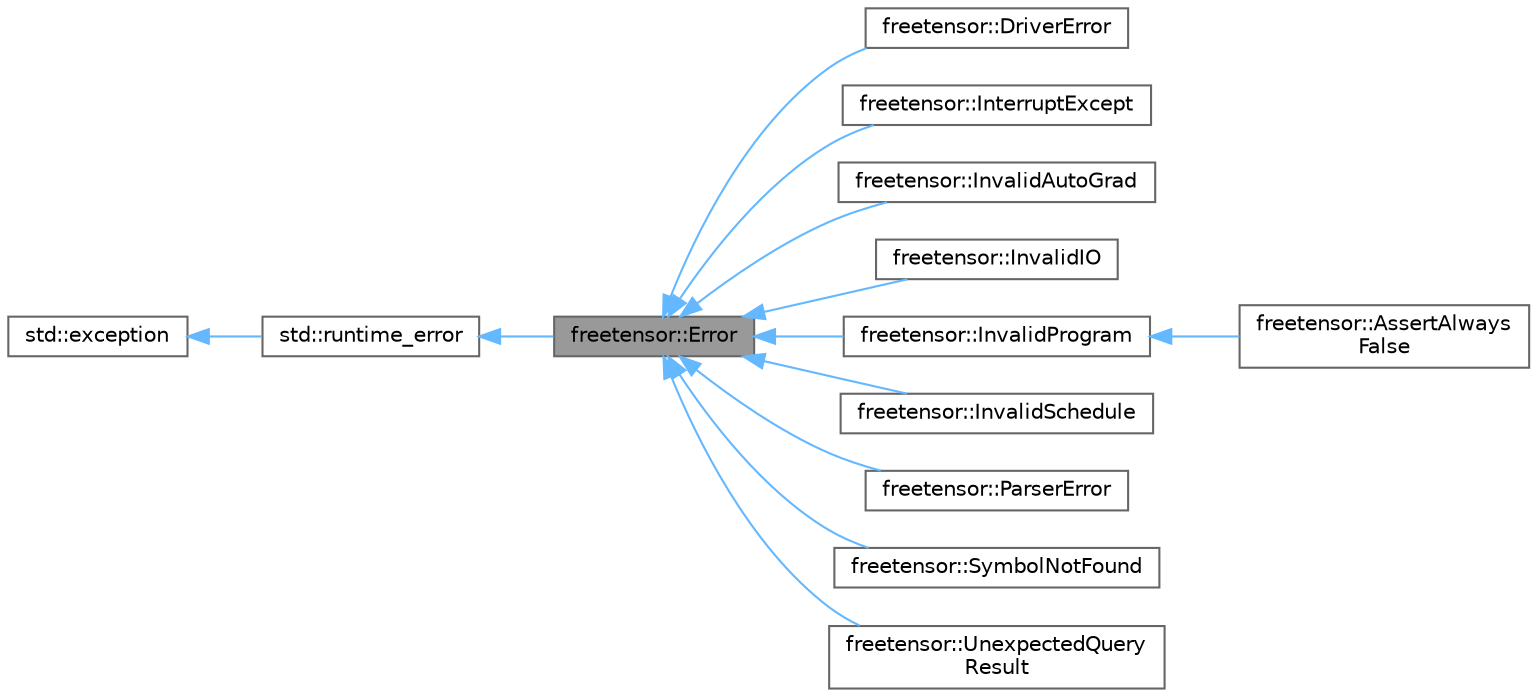 digraph "freetensor::Error"
{
 // LATEX_PDF_SIZE
  bgcolor="transparent";
  edge [fontname=Helvetica,fontsize=10,labelfontname=Helvetica,labelfontsize=10];
  node [fontname=Helvetica,fontsize=10,shape=box,height=0.2,width=0.4];
  rankdir="LR";
  Node1 [label="freetensor::Error",height=0.2,width=0.4,color="gray40", fillcolor="grey60", style="filled", fontcolor="black",tooltip=" "];
  Node2 -> Node1 [dir="back",color="steelblue1",style="solid"];
  Node2 [label="std::runtime_error",height=0.2,width=0.4,color="gray40", fillcolor="white", style="filled",tooltip=" "];
  Node3 -> Node2 [dir="back",color="steelblue1",style="solid"];
  Node3 [label="std::exception",height=0.2,width=0.4,color="gray40", fillcolor="white", style="filled",tooltip=" "];
  Node1 -> Node4 [dir="back",color="steelblue1",style="solid"];
  Node4 [label="freetensor::DriverError",height=0.2,width=0.4,color="gray40", fillcolor="white", style="filled",URL="$classfreetensor_1_1DriverError.html",tooltip=" "];
  Node1 -> Node5 [dir="back",color="steelblue1",style="solid"];
  Node5 [label="freetensor::InterruptExcept",height=0.2,width=0.4,color="gray40", fillcolor="white", style="filled",URL="$classfreetensor_1_1InterruptExcept.html",tooltip=" "];
  Node1 -> Node6 [dir="back",color="steelblue1",style="solid"];
  Node6 [label="freetensor::InvalidAutoGrad",height=0.2,width=0.4,color="gray40", fillcolor="white", style="filled",URL="$classfreetensor_1_1InvalidAutoGrad.html",tooltip=" "];
  Node1 -> Node7 [dir="back",color="steelblue1",style="solid"];
  Node7 [label="freetensor::InvalidIO",height=0.2,width=0.4,color="gray40", fillcolor="white", style="filled",URL="$classfreetensor_1_1InvalidIO.html",tooltip=" "];
  Node1 -> Node8 [dir="back",color="steelblue1",style="solid"];
  Node8 [label="freetensor::InvalidProgram",height=0.2,width=0.4,color="gray40", fillcolor="white", style="filled",URL="$classfreetensor_1_1InvalidProgram.html",tooltip=" "];
  Node8 -> Node9 [dir="back",color="steelblue1",style="solid"];
  Node9 [label="freetensor::AssertAlways\lFalse",height=0.2,width=0.4,color="gray40", fillcolor="white", style="filled",URL="$classfreetensor_1_1AssertAlwaysFalse.html",tooltip=" "];
  Node1 -> Node10 [dir="back",color="steelblue1",style="solid"];
  Node10 [label="freetensor::InvalidSchedule",height=0.2,width=0.4,color="gray40", fillcolor="white", style="filled",URL="$classfreetensor_1_1InvalidSchedule.html",tooltip=" "];
  Node1 -> Node11 [dir="back",color="steelblue1",style="solid"];
  Node11 [label="freetensor::ParserError",height=0.2,width=0.4,color="gray40", fillcolor="white", style="filled",URL="$classfreetensor_1_1ParserError.html",tooltip=" "];
  Node1 -> Node12 [dir="back",color="steelblue1",style="solid"];
  Node12 [label="freetensor::SymbolNotFound",height=0.2,width=0.4,color="gray40", fillcolor="white", style="filled",URL="$classfreetensor_1_1SymbolNotFound.html",tooltip=" "];
  Node1 -> Node13 [dir="back",color="steelblue1",style="solid"];
  Node13 [label="freetensor::UnexpectedQuery\lResult",height=0.2,width=0.4,color="gray40", fillcolor="white", style="filled",URL="$classfreetensor_1_1UnexpectedQueryResult.html",tooltip=" "];
}
